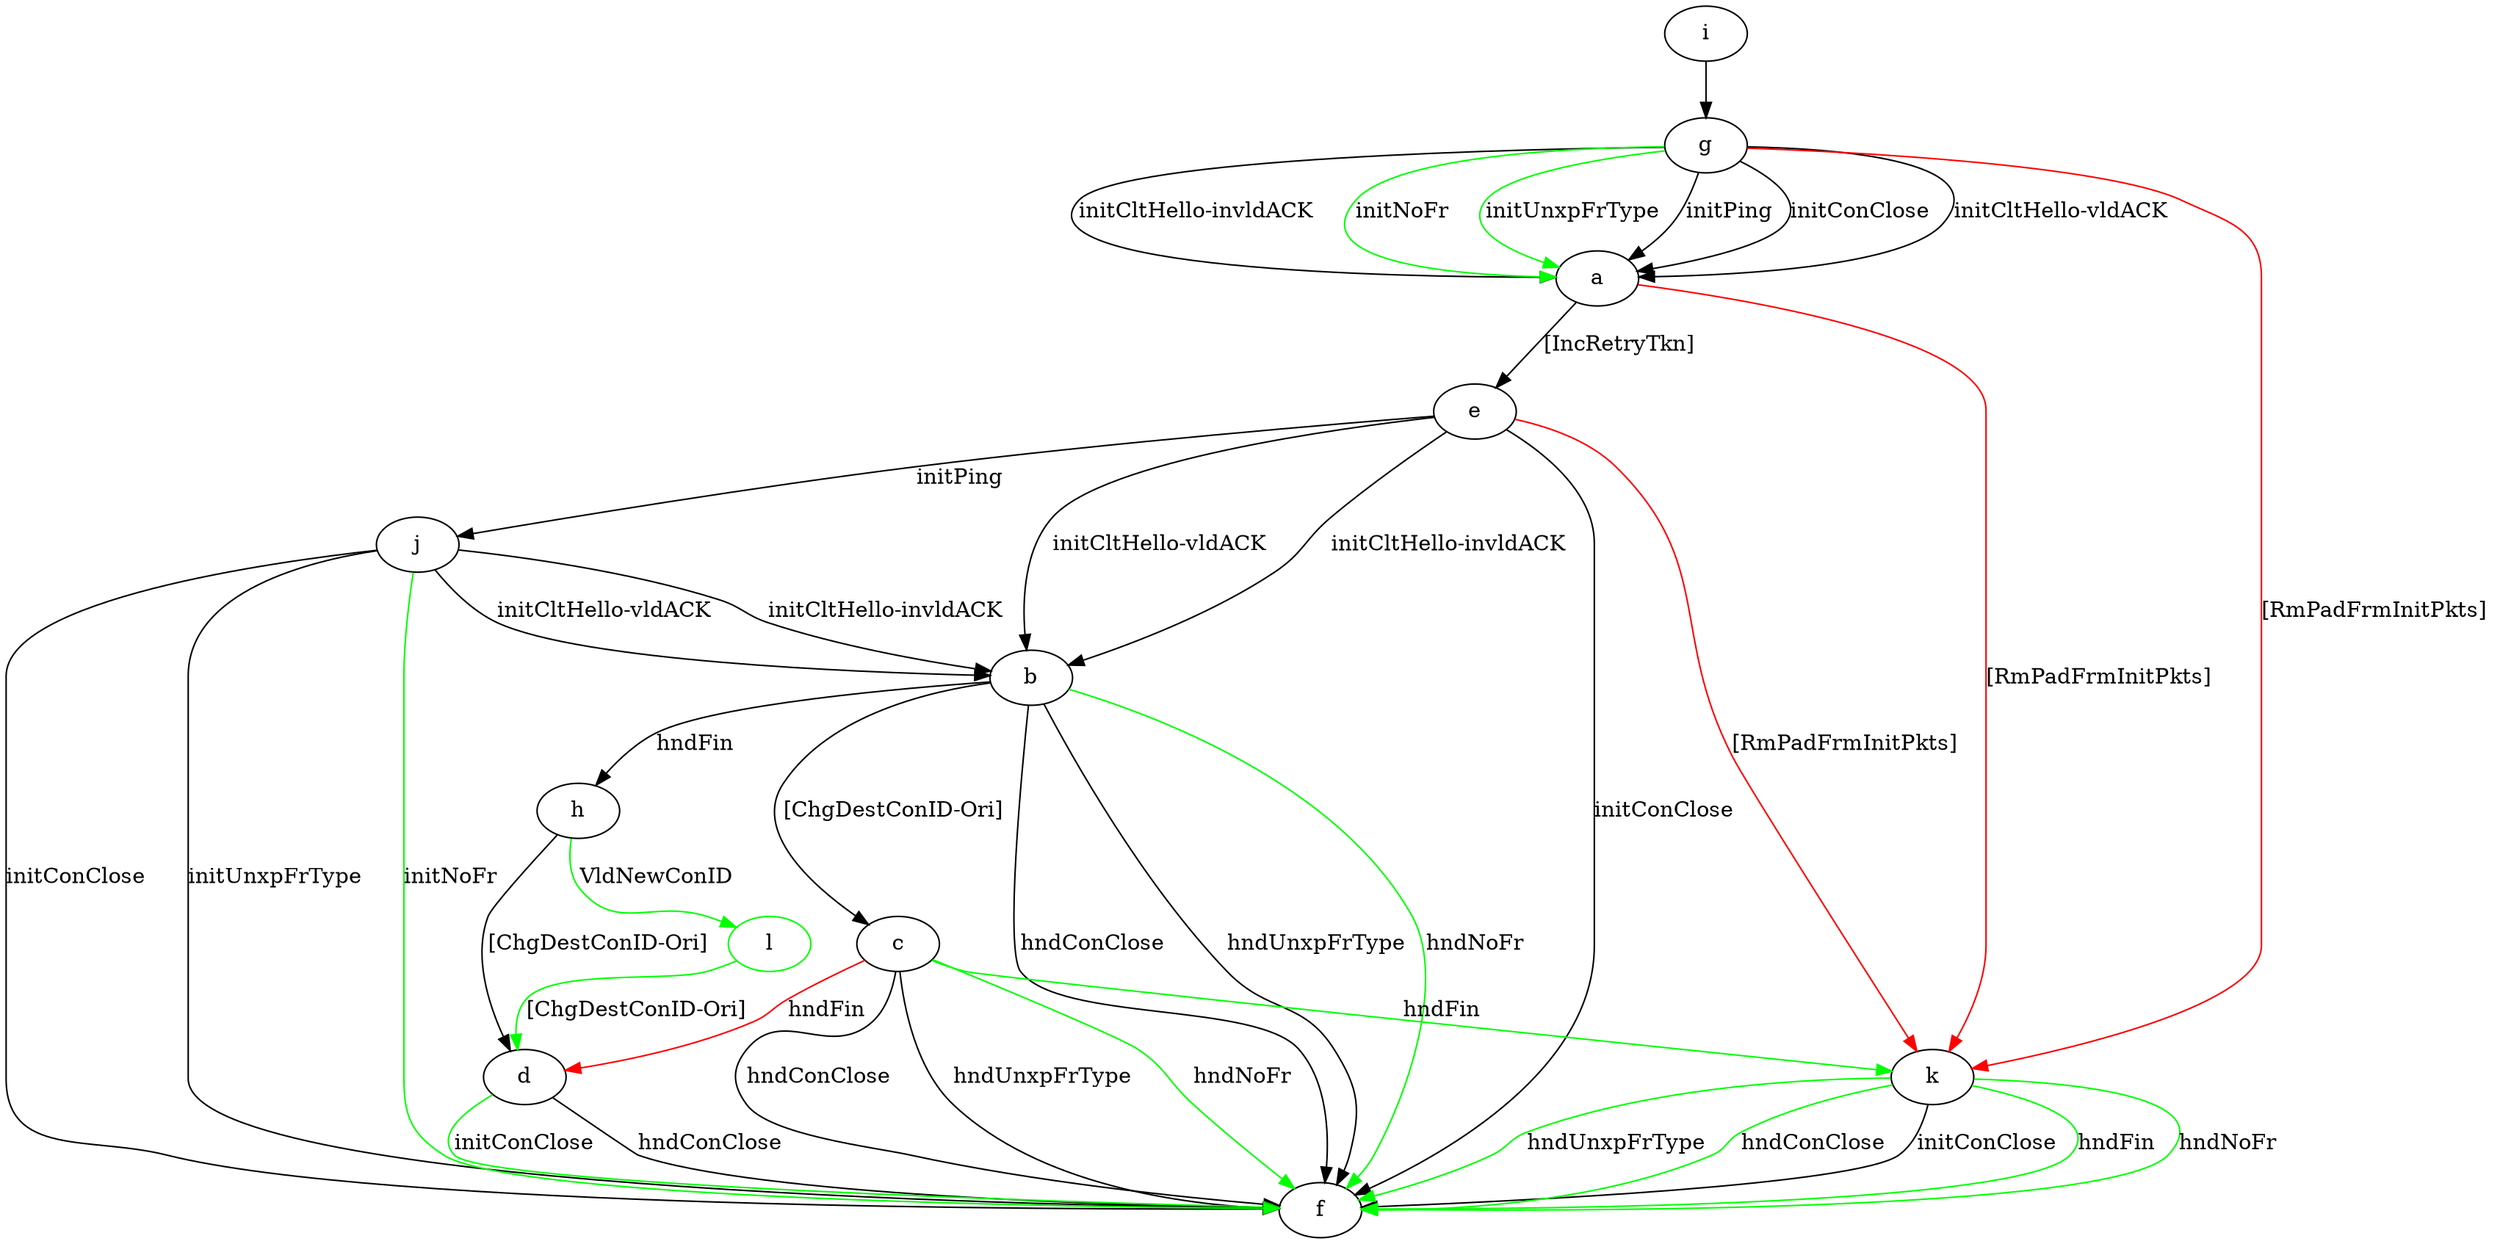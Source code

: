 digraph "" {
	a -> e	[key=0,
		label="[IncRetryTkn] "];
	a -> k	[key=0,
		color=red,
		label="[RmPadFrmInitPkts] "];
	b -> c	[key=0,
		label="[ChgDestConID-Ori] "];
	b -> f	[key=0,
		label="hndConClose "];
	b -> f	[key=1,
		label="hndUnxpFrType "];
	b -> f	[key=2,
		color=green,
		label="hndNoFr "];
	b -> h	[key=0,
		label="hndFin "];
	c -> d	[key=0,
		color=red,
		label="hndFin "];
	c -> f	[key=0,
		label="hndConClose "];
	c -> f	[key=1,
		label="hndUnxpFrType "];
	c -> f	[key=2,
		color=green,
		label="hndNoFr "];
	c -> k	[key=0,
		color=green,
		label="hndFin "];
	d -> f	[key=0,
		label="hndConClose "];
	d -> f	[key=1,
		color=green,
		label="initConClose "];
	e -> b	[key=0,
		label="initCltHello-vldACK "];
	e -> b	[key=1,
		label="initCltHello-invldACK "];
	e -> f	[key=0,
		label="initConClose "];
	e -> j	[key=0,
		label="initPing "];
	e -> k	[key=0,
		color=red,
		label="[RmPadFrmInitPkts] "];
	g -> a	[key=0,
		label="initPing "];
	g -> a	[key=1,
		label="initConClose "];
	g -> a	[key=2,
		label="initCltHello-vldACK "];
	g -> a	[key=3,
		label="initCltHello-invldACK "];
	g -> a	[key=4,
		color=green,
		label="initNoFr "];
	g -> a	[key=5,
		color=green,
		label="initUnxpFrType "];
	g -> k	[key=0,
		color=red,
		label="[RmPadFrmInitPkts] "];
	h -> d	[key=0,
		label="[ChgDestConID-Ori] "];
	l	[color=green];
	h -> l	[key=0,
		color=green,
		label="VldNewConID "];
	i -> g	[key=0];
	j -> b	[key=0,
		label="initCltHello-vldACK "];
	j -> b	[key=1,
		label="initCltHello-invldACK "];
	j -> f	[key=0,
		label="initConClose "];
	j -> f	[key=1,
		label="initUnxpFrType "];
	j -> f	[key=2,
		color=green,
		label="initNoFr "];
	k -> f	[key=0,
		label="initConClose "];
	k -> f	[key=1,
		color=green,
		label="hndFin "];
	k -> f	[key=2,
		color=green,
		label="hndNoFr "];
	k -> f	[key=3,
		color=green,
		label="hndUnxpFrType "];
	k -> f	[key=4,
		color=green,
		label="hndConClose "];
	l -> d	[key=0,
		color=green,
		label="[ChgDestConID-Ori] "];
}
